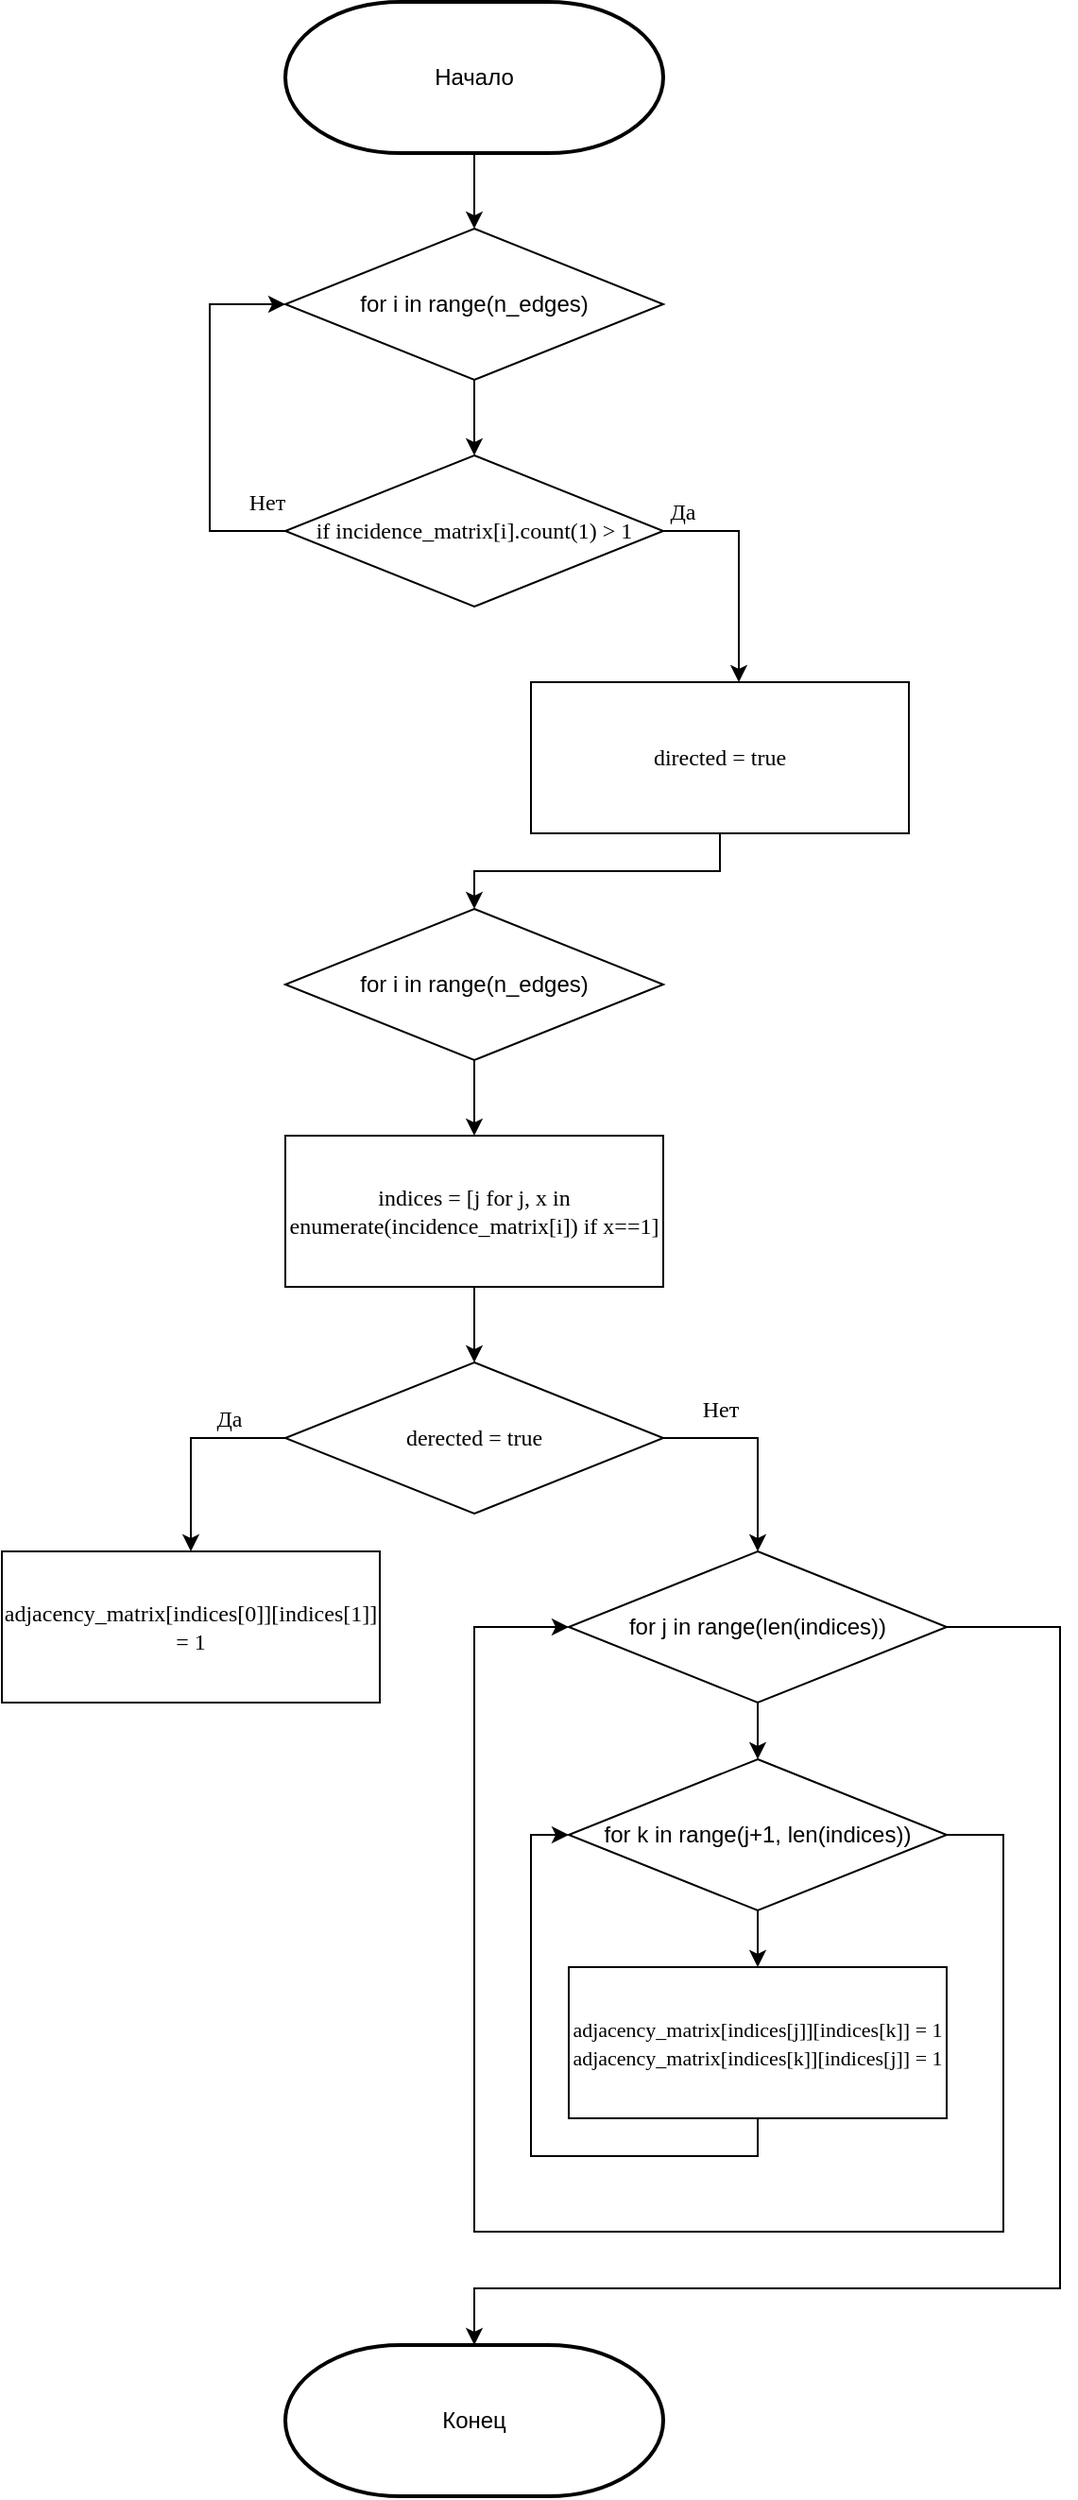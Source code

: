 <mxfile version="20.8.21"><diagram name="Страница 1" id="TdYJ3p2JYDrJfeF9kp8x"><mxGraphModel dx="3475" dy="1334" grid="0" gridSize="10" guides="1" tooltips="1" connect="1" arrows="1" fold="1" page="1" pageScale="1" pageWidth="1169" pageHeight="1654" math="0" shadow="0"><root><mxCell id="0"/><mxCell id="1" parent="0"/><mxCell id="CEj9520sCSwRq2cYFY77-3" style="edgeStyle=orthogonalEdgeStyle;rounded=0;orthogonalLoop=1;jettySize=auto;html=1;fontFamily=Times New Roman;fontColor=#000000;" edge="1" parent="1" source="CEj9520sCSwRq2cYFY77-1" target="CEj9520sCSwRq2cYFY77-2"><mxGeometry relative="1" as="geometry"/></mxCell><mxCell id="CEj9520sCSwRq2cYFY77-1" value="Начало" style="strokeWidth=2;html=1;shape=mxgraph.flowchart.terminator;whiteSpace=wrap;" vertex="1" parent="1"><mxGeometry x="240" y="40" width="200" height="80" as="geometry"/></mxCell><mxCell id="CEj9520sCSwRq2cYFY77-5" style="edgeStyle=orthogonalEdgeStyle;rounded=0;orthogonalLoop=1;jettySize=auto;html=1;fontFamily=Times New Roman;fontColor=#000000;" edge="1" parent="1" source="CEj9520sCSwRq2cYFY77-2" target="CEj9520sCSwRq2cYFY77-4"><mxGeometry relative="1" as="geometry"/></mxCell><mxCell id="CEj9520sCSwRq2cYFY77-2" value="for i in range(n_edges)" style="rhombus;whiteSpace=wrap;html=1;" vertex="1" parent="1"><mxGeometry x="240" y="160" width="200" height="80" as="geometry"/></mxCell><mxCell id="CEj9520sCSwRq2cYFY77-7" style="edgeStyle=orthogonalEdgeStyle;rounded=0;orthogonalLoop=1;jettySize=auto;html=1;fontFamily=Times New Roman;fontColor=#000000;" edge="1" parent="1" source="CEj9520sCSwRq2cYFY77-4" target="CEj9520sCSwRq2cYFY77-6"><mxGeometry relative="1" as="geometry"><Array as="points"><mxPoint x="480" y="320"/></Array></mxGeometry></mxCell><mxCell id="CEj9520sCSwRq2cYFY77-11" style="edgeStyle=orthogonalEdgeStyle;rounded=0;orthogonalLoop=1;jettySize=auto;html=1;entryX=0;entryY=0.5;entryDx=0;entryDy=0;fontFamily=Times New Roman;fontColor=#000000;" edge="1" parent="1" source="CEj9520sCSwRq2cYFY77-4" target="CEj9520sCSwRq2cYFY77-2"><mxGeometry relative="1" as="geometry"><Array as="points"><mxPoint x="200" y="320"/><mxPoint x="200" y="200"/></Array></mxGeometry></mxCell><mxCell id="CEj9520sCSwRq2cYFY77-4" value="if incidence_matrix[i].count(1) &amp;gt; 1" style="rhombus;whiteSpace=wrap;html=1;fontFamily=Times New Roman;fontColor=#000000;" vertex="1" parent="1"><mxGeometry x="240" y="280" width="200" height="80" as="geometry"/></mxCell><mxCell id="CEj9520sCSwRq2cYFY77-14" style="edgeStyle=orthogonalEdgeStyle;rounded=0;orthogonalLoop=1;jettySize=auto;html=1;entryX=0.5;entryY=0;entryDx=0;entryDy=0;fontFamily=Times New Roman;fontColor=#000000;" edge="1" parent="1" source="CEj9520sCSwRq2cYFY77-6" target="CEj9520sCSwRq2cYFY77-13"><mxGeometry relative="1" as="geometry"/></mxCell><mxCell id="CEj9520sCSwRq2cYFY77-6" value="directed = true" style="rounded=0;whiteSpace=wrap;html=1;fontFamily=Times New Roman;fontColor=#000000;" vertex="1" parent="1"><mxGeometry x="370" y="400" width="200" height="80" as="geometry"/></mxCell><mxCell id="CEj9520sCSwRq2cYFY77-9" value="Да" style="text;html=1;align=center;verticalAlign=middle;resizable=0;points=[];autosize=1;strokeColor=none;fillColor=none;fontFamily=Times New Roman;fontColor=#000000;" vertex="1" parent="1"><mxGeometry x="430" y="295" width="40" height="30" as="geometry"/></mxCell><mxCell id="CEj9520sCSwRq2cYFY77-12" value="Нет" style="text;html=1;align=center;verticalAlign=middle;resizable=0;points=[];autosize=1;strokeColor=none;fillColor=none;fontFamily=Times New Roman;fontColor=#000000;" vertex="1" parent="1"><mxGeometry x="210" y="290" width="40" height="30" as="geometry"/></mxCell><mxCell id="CEj9520sCSwRq2cYFY77-16" style="edgeStyle=orthogonalEdgeStyle;rounded=0;orthogonalLoop=1;jettySize=auto;html=1;fontFamily=Times New Roman;fontColor=#000000;" edge="1" parent="1" source="CEj9520sCSwRq2cYFY77-13" target="CEj9520sCSwRq2cYFY77-15"><mxGeometry relative="1" as="geometry"/></mxCell><mxCell id="CEj9520sCSwRq2cYFY77-13" value="for i in range(n_edges)" style="rhombus;whiteSpace=wrap;html=1;" vertex="1" parent="1"><mxGeometry x="240" y="520" width="200" height="80" as="geometry"/></mxCell><mxCell id="CEj9520sCSwRq2cYFY77-18" style="edgeStyle=orthogonalEdgeStyle;rounded=0;orthogonalLoop=1;jettySize=auto;html=1;fontFamily=Times New Roman;fontColor=#000000;" edge="1" parent="1" source="CEj9520sCSwRq2cYFY77-15" target="CEj9520sCSwRq2cYFY77-17"><mxGeometry relative="1" as="geometry"/></mxCell><mxCell id="CEj9520sCSwRq2cYFY77-15" value="indices = [j for j, x in enumerate(incidence_matrix[i]) if x==1]" style="rounded=0;whiteSpace=wrap;html=1;fontFamily=Times New Roman;fontColor=#000000;" vertex="1" parent="1"><mxGeometry x="240" y="640" width="200" height="80" as="geometry"/></mxCell><mxCell id="CEj9520sCSwRq2cYFY77-23" style="edgeStyle=orthogonalEdgeStyle;rounded=0;orthogonalLoop=1;jettySize=auto;html=1;fontFamily=Times New Roman;fontColor=#000000;" edge="1" parent="1" source="CEj9520sCSwRq2cYFY77-17"><mxGeometry relative="1" as="geometry"><mxPoint x="490" y="860" as="targetPoint"/><Array as="points"><mxPoint x="490" y="800"/></Array></mxGeometry></mxCell><mxCell id="CEj9520sCSwRq2cYFY77-24" style="edgeStyle=orthogonalEdgeStyle;rounded=0;orthogonalLoop=1;jettySize=auto;html=1;fontFamily=Times New Roman;fontColor=#000000;" edge="1" parent="1" source="CEj9520sCSwRq2cYFY77-17" target="CEj9520sCSwRq2cYFY77-22"><mxGeometry relative="1" as="geometry"><Array as="points"><mxPoint x="190" y="800"/></Array></mxGeometry></mxCell><mxCell id="CEj9520sCSwRq2cYFY77-17" value="derected = true" style="rhombus;whiteSpace=wrap;html=1;fontFamily=Times New Roman;fontColor=#000000;" vertex="1" parent="1"><mxGeometry x="240" y="760" width="200" height="80" as="geometry"/></mxCell><mxCell id="CEj9520sCSwRq2cYFY77-22" value="adjacency_matrix[indices[0]][indices[1]] = 1" style="rounded=0;whiteSpace=wrap;html=1;fontFamily=Times New Roman;fontColor=#000000;" vertex="1" parent="1"><mxGeometry x="90" y="860" width="200" height="80" as="geometry"/></mxCell><mxCell id="CEj9520sCSwRq2cYFY77-25" value="Да" style="text;html=1;align=center;verticalAlign=middle;resizable=0;points=[];autosize=1;strokeColor=none;fillColor=none;fontFamily=Times New Roman;fontColor=#000000;" vertex="1" parent="1"><mxGeometry x="190" y="775" width="40" height="30" as="geometry"/></mxCell><mxCell id="CEj9520sCSwRq2cYFY77-26" value="Нет" style="text;html=1;align=center;verticalAlign=middle;resizable=0;points=[];autosize=1;strokeColor=none;fillColor=none;fontFamily=Times New Roman;fontColor=#000000;" vertex="1" parent="1"><mxGeometry x="450" y="770" width="40" height="30" as="geometry"/></mxCell><mxCell id="CEj9520sCSwRq2cYFY77-29" value="" style="edgeStyle=orthogonalEdgeStyle;rounded=0;orthogonalLoop=1;jettySize=auto;html=1;fontFamily=Times New Roman;fontColor=#000000;" edge="1" parent="1" source="CEj9520sCSwRq2cYFY77-27" target="CEj9520sCSwRq2cYFY77-28"><mxGeometry relative="1" as="geometry"/></mxCell><mxCell id="CEj9520sCSwRq2cYFY77-36" style="edgeStyle=orthogonalEdgeStyle;rounded=0;orthogonalLoop=1;jettySize=auto;html=1;fontFamily=Times New Roman;fontSize=11;fontColor=#000000;entryX=0.5;entryY=0;entryDx=0;entryDy=0;entryPerimeter=0;" edge="1" parent="1" source="CEj9520sCSwRq2cYFY77-27" target="CEj9520sCSwRq2cYFY77-35"><mxGeometry relative="1" as="geometry"><mxPoint x="650" y="1190" as="targetPoint"/><Array as="points"><mxPoint x="650" y="900"/><mxPoint x="650" y="1250"/><mxPoint x="340" y="1250"/></Array></mxGeometry></mxCell><mxCell id="CEj9520sCSwRq2cYFY77-27" value="for j in range(len(indices))" style="rhombus;whiteSpace=wrap;html=1;" vertex="1" parent="1"><mxGeometry x="390" y="860" width="200" height="80" as="geometry"/></mxCell><mxCell id="CEj9520sCSwRq2cYFY77-31" style="edgeStyle=orthogonalEdgeStyle;rounded=0;orthogonalLoop=1;jettySize=auto;html=1;fontFamily=Times New Roman;fontColor=#000000;" edge="1" parent="1" source="CEj9520sCSwRq2cYFY77-28" target="CEj9520sCSwRq2cYFY77-30"><mxGeometry relative="1" as="geometry"/></mxCell><mxCell id="CEj9520sCSwRq2cYFY77-33" style="edgeStyle=orthogonalEdgeStyle;rounded=0;orthogonalLoop=1;jettySize=auto;html=1;entryX=0;entryY=0.5;entryDx=0;entryDy=0;fontFamily=Times New Roman;fontSize=11;fontColor=#000000;" edge="1" parent="1" source="CEj9520sCSwRq2cYFY77-28" target="CEj9520sCSwRq2cYFY77-27"><mxGeometry relative="1" as="geometry"><Array as="points"><mxPoint x="620" y="1010"/><mxPoint x="620" y="1220"/><mxPoint x="340" y="1220"/><mxPoint x="340" y="900"/></Array></mxGeometry></mxCell><mxCell id="CEj9520sCSwRq2cYFY77-28" value="for k in range(j+1, len(indices))" style="rhombus;whiteSpace=wrap;html=1;" vertex="1" parent="1"><mxGeometry x="390" y="970" width="200" height="80" as="geometry"/></mxCell><mxCell id="CEj9520sCSwRq2cYFY77-32" style="edgeStyle=orthogonalEdgeStyle;rounded=0;orthogonalLoop=1;jettySize=auto;html=1;entryX=0;entryY=0.5;entryDx=0;entryDy=0;fontFamily=Times New Roman;fontSize=11;fontColor=#000000;" edge="1" parent="1" source="CEj9520sCSwRq2cYFY77-30" target="CEj9520sCSwRq2cYFY77-28"><mxGeometry relative="1" as="geometry"><Array as="points"><mxPoint x="490" y="1180"/><mxPoint x="370" y="1180"/><mxPoint x="370" y="1010"/></Array></mxGeometry></mxCell><mxCell id="CEj9520sCSwRq2cYFY77-30" value="&lt;font style=&quot;font-size: 11px;&quot;&gt;adjacency_matrix[indices[j]][indices[k]] = 1 adjacency_matrix[indices[k]][indices[j]] = 1&lt;/font&gt;" style="rounded=0;whiteSpace=wrap;html=1;fontFamily=Times New Roman;fontColor=#000000;" vertex="1" parent="1"><mxGeometry x="390" y="1080" width="200" height="80" as="geometry"/></mxCell><mxCell id="CEj9520sCSwRq2cYFY77-35" value="Конец" style="strokeWidth=2;html=1;shape=mxgraph.flowchart.terminator;whiteSpace=wrap;" vertex="1" parent="1"><mxGeometry x="240" y="1280" width="200" height="80" as="geometry"/></mxCell></root></mxGraphModel></diagram></mxfile>